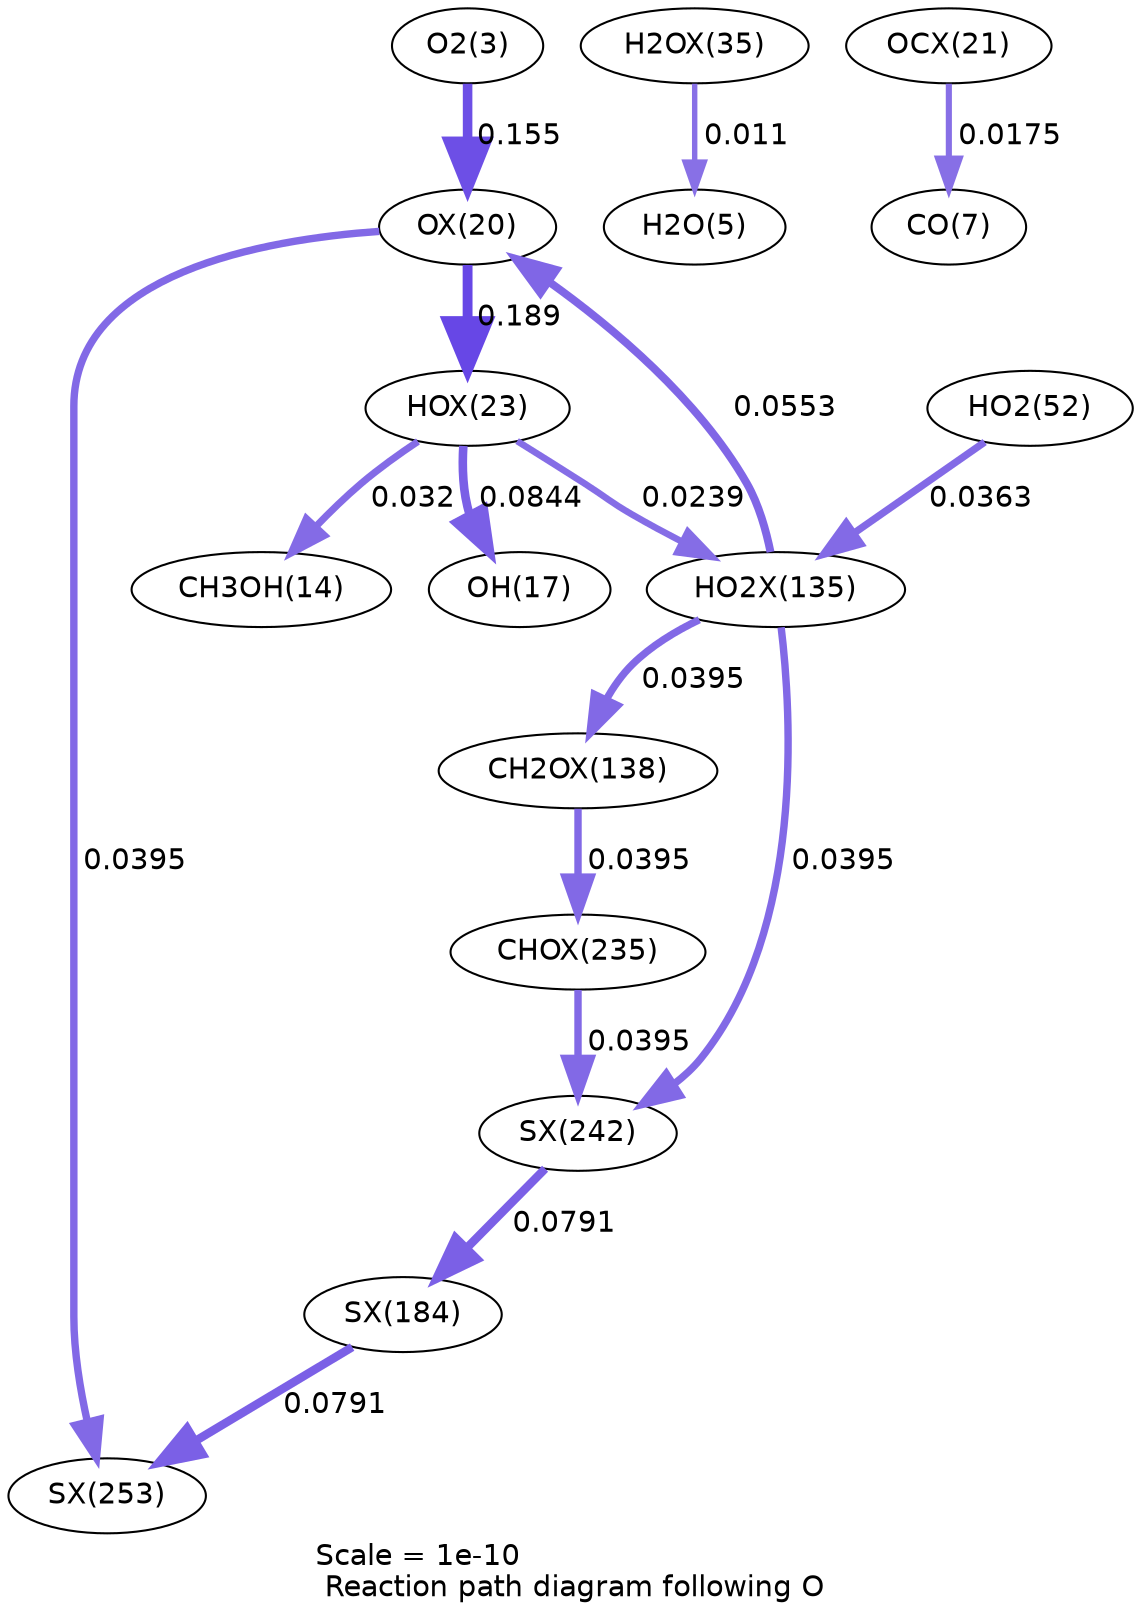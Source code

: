 digraph reaction_paths {
center=1;
s5 -> s33[fontname="Helvetica", penwidth=4.59, arrowsize=2.3, color="0.7, 0.655, 0.9"
, label=" 0.155"];
s33 -> s36[fontname="Helvetica", penwidth=4.74, arrowsize=2.37, color="0.7, 0.689, 0.9"
, label=" 0.189"];
s53 -> s33[fontname="Helvetica", penwidth=3.81, arrowsize=1.91, color="0.7, 0.555, 0.9"
, label=" 0.0553"];
s33 -> s64[fontname="Helvetica", penwidth=3.56, arrowsize=1.78, color="0.7, 0.54, 0.9"
, label=" 0.0395"];
s36 -> s16[fontname="Helvetica", penwidth=3.4, arrowsize=1.7, color="0.7, 0.532, 0.9"
, label=" 0.032"];
s36 -> s19[fontname="Helvetica", penwidth=4.13, arrowsize=2.07, color="0.7, 0.584, 0.9"
, label=" 0.0844"];
s36 -> s53[fontname="Helvetica", penwidth=3.18, arrowsize=1.59, color="0.7, 0.524, 0.9"
, label=" 0.0239"];
s43 -> s7[fontname="Helvetica", penwidth=2.6, arrowsize=1.3, color="0.7, 0.511, 0.9"
, label=" 0.011"];
s34 -> s9[fontname="Helvetica", penwidth=2.94, arrowsize=1.47, color="0.7, 0.517, 0.9"
, label=" 0.0175"];
s53 -> s54[fontname="Helvetica", penwidth=3.56, arrowsize=1.78, color="0.7, 0.54, 0.9"
, label=" 0.0395"];
s53 -> s63[fontname="Helvetica", penwidth=3.56, arrowsize=1.78, color="0.7, 0.54, 0.9"
, label=" 0.0395"];
s21 -> s53[fontname="Helvetica", penwidth=3.5, arrowsize=1.75, color="0.7, 0.536, 0.9"
, label=" 0.0363"];
s54 -> s62[fontname="Helvetica", penwidth=3.56, arrowsize=1.78, color="0.7, 0.54, 0.9"
, label=" 0.0395"];
s62 -> s63[fontname="Helvetica", penwidth=3.56, arrowsize=1.78, color="0.7, 0.54, 0.9"
, label=" 0.0395"];
s63 -> s58[fontname="Helvetica", penwidth=4.08, arrowsize=2.04, color="0.7, 0.579, 0.9"
, label=" 0.0791"];
s58 -> s64[fontname="Helvetica", penwidth=4.08, arrowsize=2.04, color="0.7, 0.579, 0.9"
, label=" 0.0791"];
s5 [ fontname="Helvetica", label="O2(3)"];
s7 [ fontname="Helvetica", label="H2O(5)"];
s9 [ fontname="Helvetica", label="CO(7)"];
s16 [ fontname="Helvetica", label="CH3OH(14)"];
s19 [ fontname="Helvetica", label="OH(17)"];
s21 [ fontname="Helvetica", label="HO2(52)"];
s33 [ fontname="Helvetica", label="OX(20)"];
s34 [ fontname="Helvetica", label="OCX(21)"];
s36 [ fontname="Helvetica", label="HOX(23)"];
s43 [ fontname="Helvetica", label="H2OX(35)"];
s53 [ fontname="Helvetica", label="HO2X(135)"];
s54 [ fontname="Helvetica", label="CH2OX(138)"];
s58 [ fontname="Helvetica", label="SX(184)"];
s62 [ fontname="Helvetica", label="CHOX(235)"];
s63 [ fontname="Helvetica", label="SX(242)"];
s64 [ fontname="Helvetica", label="SX(253)"];
 label = "Scale = 1e-10\l Reaction path diagram following O";
 fontname = "Helvetica";
}

